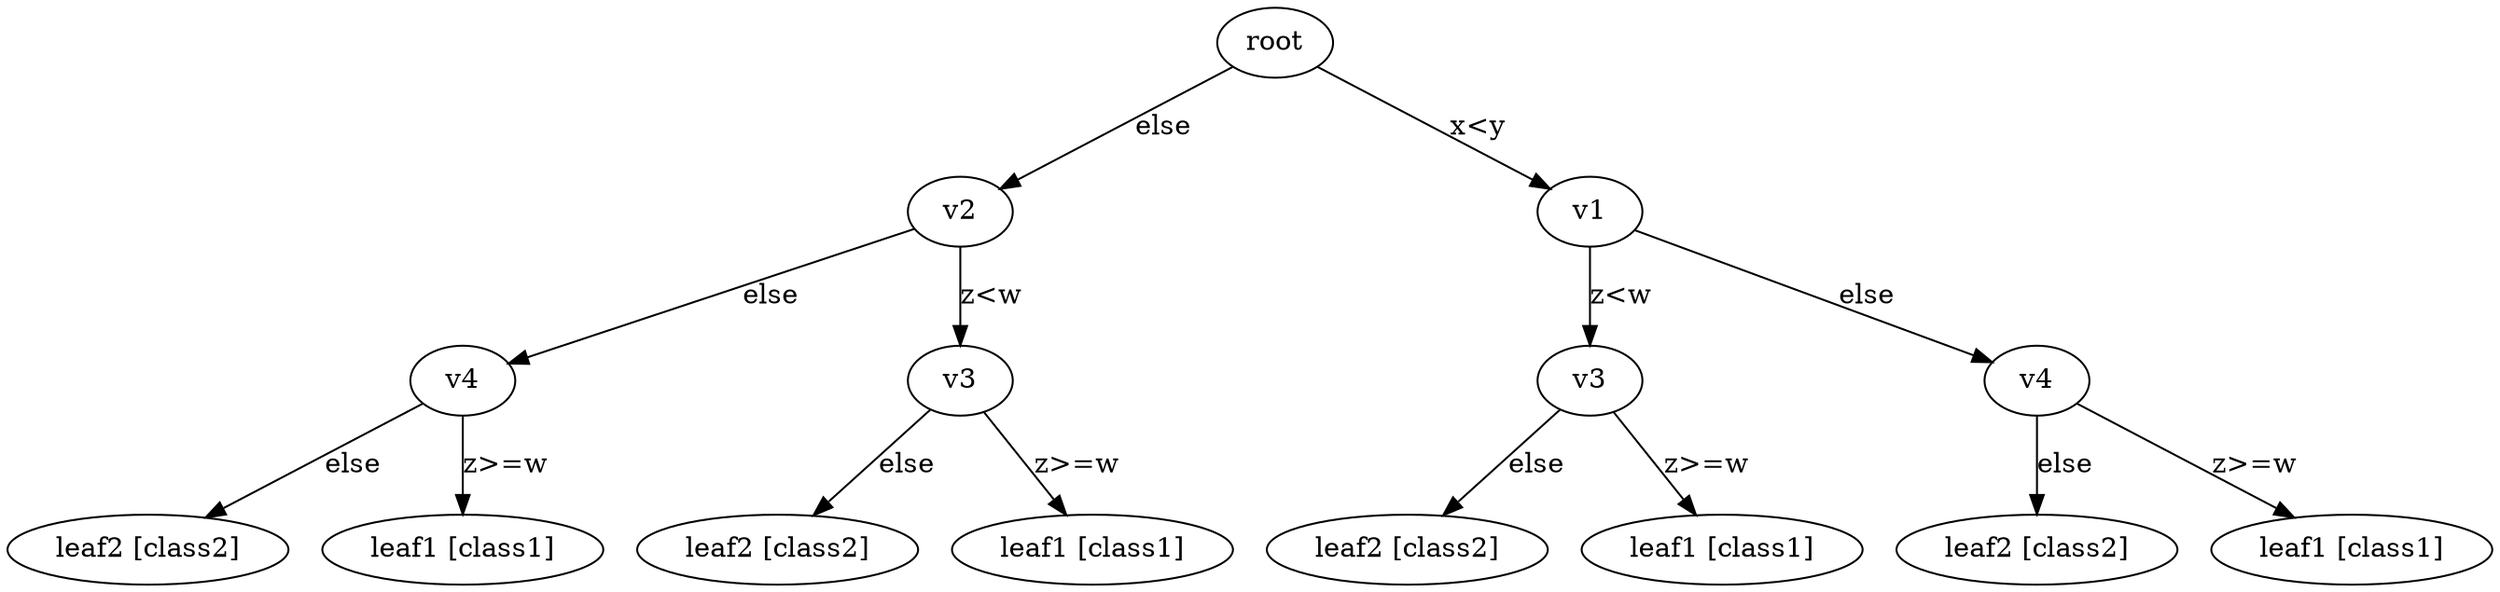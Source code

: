 digraph {
     v3_1 -> leaf2_1_1 [label="else"];
     v4_1 -> leaf2_2 [label="else"];
     v4 -> leaf2_1 [label="else"];
     v3 -> leaf2 [label="else"];
     v2 -> v4 [label="else"];
     v1 -> v4_1 [label="else"];
     root -> v2 [label="else"];
     v3_1 -> leaf1_1_1 [label="z>=w"];
     v4_1 -> leaf1_2 [label="z>=w"];
     v4 -> leaf1_1 [label="z>=w"];
     v3 -> leaf1 [label="z>=w"];
     v2 -> v3 [label="z<w"];
     v1 -> v3_1 [label="z<w"];
     root -> v1 [label="x<y"];
     leaf1_1_1 [label="leaf1 [class1]"];
     leaf1_2 [label="leaf1 [class1]"];
     leaf2_1_1 [label="leaf2 [class2]"];
     leaf2_1 [label="leaf2 [class2]"];
     leaf1_1 [label="leaf1 [class1]"];
     leaf2_2 [label="leaf2 [class2]"];
     leaf2 [label="leaf2 [class2]"];
     leaf1 [label="leaf1 [class1]"];
     v3_1 [label="v3"];
     v4_1 [label="v4"];
     v4 [label="v4"];
     v3 [label="v3"];
     v2 [label="v2"];
     v1 [label="v1"];
     root [label="root"];
}

